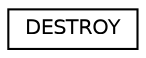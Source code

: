 digraph "Graphical Class Hierarchy"
{
  edge [fontname="Helvetica",fontsize="10",labelfontname="Helvetica",labelfontsize="10"];
  node [fontname="Helvetica",fontsize="10",shape=record];
  rankdir="LR";
  Node0 [label="DESTROY",height=0.2,width=0.4,color="black", fillcolor="white", style="filled",URL="$struct_d_e_s_t_r_o_y.html"];
}
